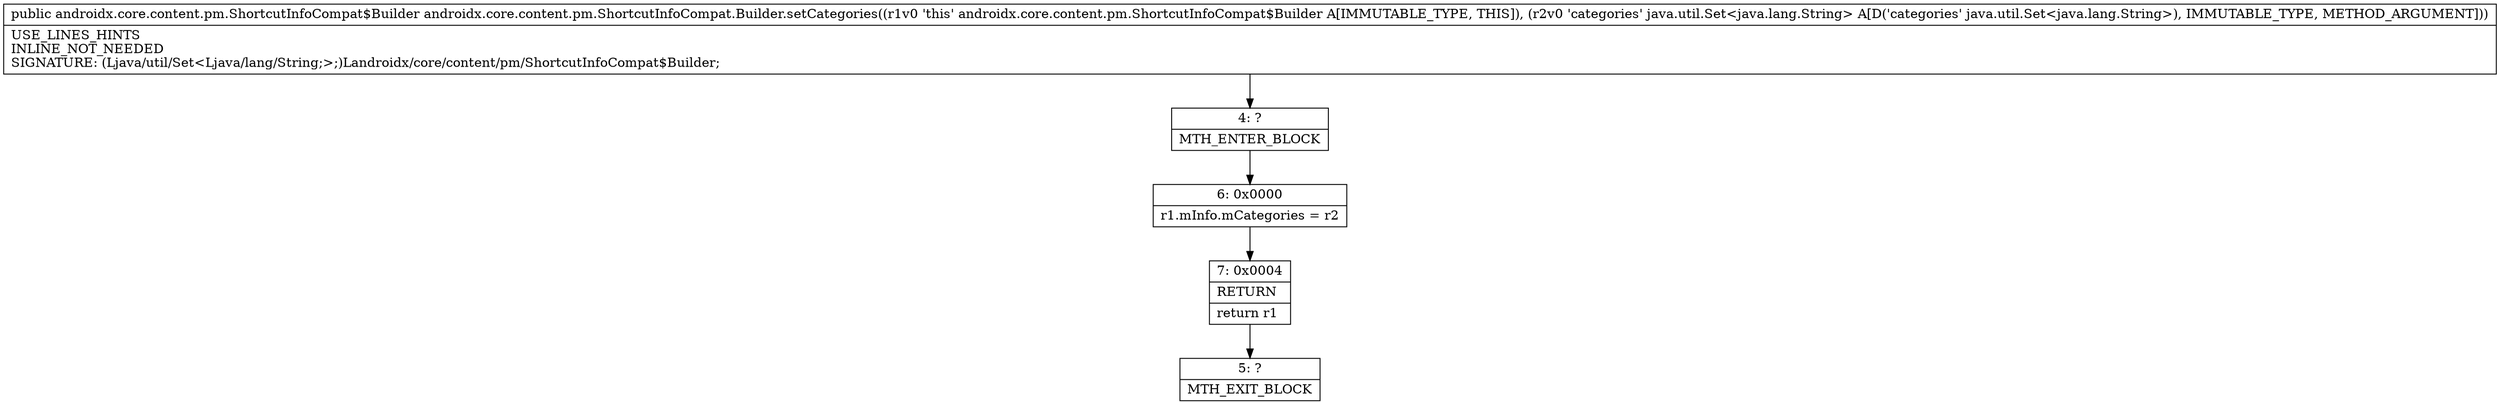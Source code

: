 digraph "CFG forandroidx.core.content.pm.ShortcutInfoCompat.Builder.setCategories(Ljava\/util\/Set;)Landroidx\/core\/content\/pm\/ShortcutInfoCompat$Builder;" {
Node_4 [shape=record,label="{4\:\ ?|MTH_ENTER_BLOCK\l}"];
Node_6 [shape=record,label="{6\:\ 0x0000|r1.mInfo.mCategories = r2\l}"];
Node_7 [shape=record,label="{7\:\ 0x0004|RETURN\l|return r1\l}"];
Node_5 [shape=record,label="{5\:\ ?|MTH_EXIT_BLOCK\l}"];
MethodNode[shape=record,label="{public androidx.core.content.pm.ShortcutInfoCompat$Builder androidx.core.content.pm.ShortcutInfoCompat.Builder.setCategories((r1v0 'this' androidx.core.content.pm.ShortcutInfoCompat$Builder A[IMMUTABLE_TYPE, THIS]), (r2v0 'categories' java.util.Set\<java.lang.String\> A[D('categories' java.util.Set\<java.lang.String\>), IMMUTABLE_TYPE, METHOD_ARGUMENT]))  | USE_LINES_HINTS\lINLINE_NOT_NEEDED\lSIGNATURE: (Ljava\/util\/Set\<Ljava\/lang\/String;\>;)Landroidx\/core\/content\/pm\/ShortcutInfoCompat$Builder;\l}"];
MethodNode -> Node_4;Node_4 -> Node_6;
Node_6 -> Node_7;
Node_7 -> Node_5;
}

